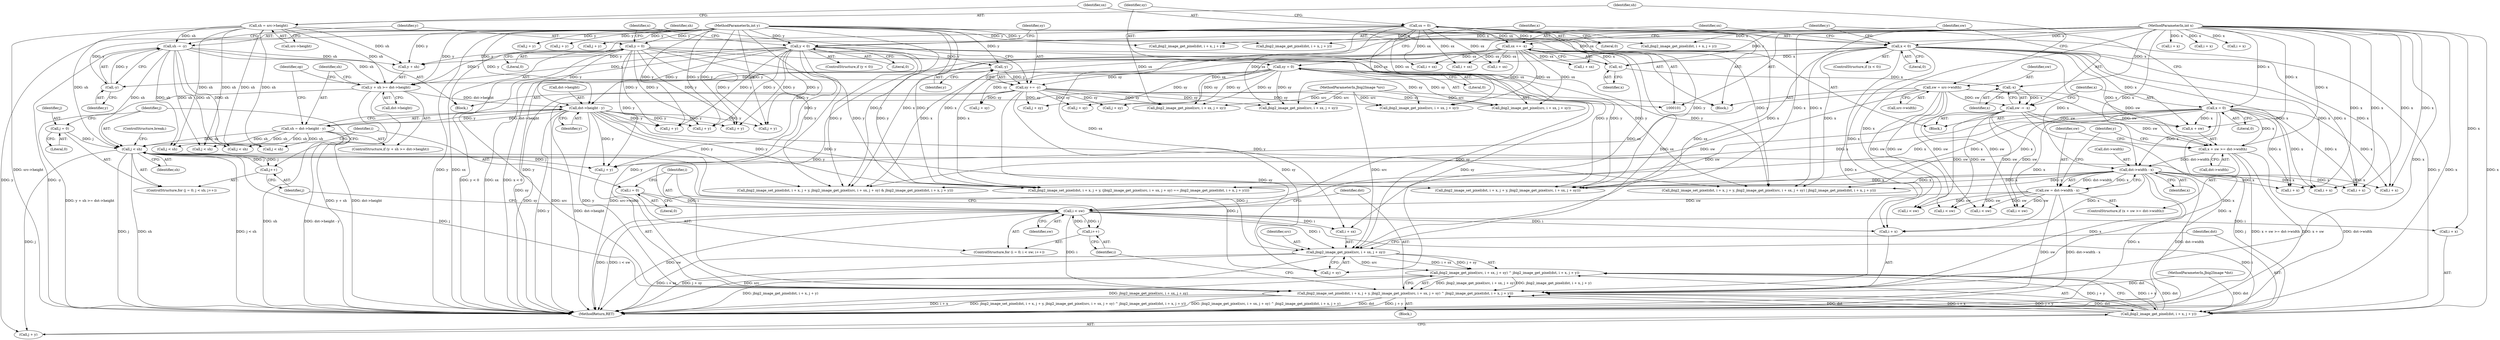 digraph "0_ghostscript_e698d5c11d27212aa1098bc5b1673a3378563092_4@pointer" {
"1000320" [label="(Call,jbig2_image_get_pixel(src, i + sx, j + sy))"];
"1000104" [label="(MethodParameterIn,Jbig2Image *src)"];
"1000305" [label="(Call,i < sw)"];
"1000308" [label="(Call,i++)"];
"1000302" [label="(Call,i = 0)"];
"1000171" [label="(Call,sw = dst->width - x)"];
"1000173" [label="(Call,dst->width - x)"];
"1000164" [label="(Call,x + sw >= dst->width)"];
"1000132" [label="(Call,x < 0)"];
"1000105" [label="(MethodParameterIn,int x)"];
"1000144" [label="(Call,x = 0)"];
"1000140" [label="(Call,sw -= -x)"];
"1000142" [label="(Call,-x)"];
"1000138" [label="(Call,-x)"];
"1000112" [label="(Call,sw = src->width)"];
"1000124" [label="(Call,sx = 0)"];
"1000136" [label="(Call,sx += -x)"];
"1000295" [label="(Call,j < sh)"];
"1000292" [label="(Call,j = 0)"];
"1000298" [label="(Call,j++)"];
"1000186" [label="(Call,sh = dst->height - y)"];
"1000188" [label="(Call,dst->height - y)"];
"1000179" [label="(Call,y + sh >= dst->height)"];
"1000148" [label="(Call,y < 0)"];
"1000106" [label="(MethodParameterIn,int y)"];
"1000160" [label="(Call,y = 0)"];
"1000156" [label="(Call,sh -= -y)"];
"1000158" [label="(Call,-y)"];
"1000154" [label="(Call,-y)"];
"1000118" [label="(Call,sh = src->height)"];
"1000128" [label="(Call,sy = 0)"];
"1000152" [label="(Call,sy += -y)"];
"1000319" [label="(Call,jbig2_image_get_pixel(src, i + sx, j + sy) ^ jbig2_image_get_pixel(dst, i + x, j + y))"];
"1000311" [label="(Call,jbig2_image_set_pixel(dst, i + x, j + y, jbig2_image_get_pixel(src, i + sx, j + sy) ^ jbig2_image_get_pixel(dst, i + x, j + y)))"];
"1000328" [label="(Call,jbig2_image_get_pixel(dst, i + x, j + y))"];
"1000258" [label="(Call,i < sw)"];
"1000140" [label="(Call,sw -= -x)"];
"1000424" [label="(MethodReturn,RET)"];
"1000172" [label="(Identifier,sw)"];
"1000181" [label="(Identifier,y)"];
"1000136" [label="(Call,sx += -x)"];
"1000415" [label="(Call,i + sx)"];
"1000228" [label="(Call,i + sx)"];
"1000147" [label="(ControlStructure,if (y < 0))"];
"1000139" [label="(Identifier,x)"];
"1000142" [label="(Call,-x)"];
"1000192" [label="(Identifier,y)"];
"1000189" [label="(Call,dst->height)"];
"1000103" [label="(MethodParameterIn,Jbig2Image *dst)"];
"1000171" [label="(Call,sw = dst->width - x)"];
"1000298" [label="(Call,j++)"];
"1000174" [label="(Call,dst->width)"];
"1000151" [label="(Block,)"];
"1000296" [label="(Identifier,j)"];
"1000413" [label="(Call,jbig2_image_get_pixel(src, i + sx, j + sy))"];
"1000269" [label="(Call,j + y)"];
"1000114" [label="(Call,src->width)"];
"1000135" [label="(Block,)"];
"1000124" [label="(Call,sx = 0)"];
"1000307" [label="(Identifier,sw)"];
"1000313" [label="(Call,i + x)"];
"1000316" [label="(Call,j + y)"];
"1000201" [label="(Call,j < sh)"];
"1000163" [label="(ControlStructure,if (x + sw >= dst->width))"];
"1000164" [label="(Call,x + sw >= dst->width)"];
"1000266" [label="(Call,i + x)"];
"1000186" [label="(Call,sh = dst->height - y)"];
"1000380" [label="(Call,j + y)"];
"1000162" [label="(Literal,0)"];
"1000410" [label="(Call,j + y)"];
"1000319" [label="(Call,jbig2_image_get_pixel(src, i + sx, j + sy) ^ jbig2_image_get_pixel(dst, i + x, j + y))"];
"1000226" [label="(Call,jbig2_image_get_pixel(src, i + sx, j + sy))"];
"1000295" [label="(Call,j < sh)"];
"1000141" [label="(Identifier,sw)"];
"1000134" [label="(Literal,0)"];
"1000105" [label="(MethodParameterIn,int x)"];
"1000106" [label="(MethodParameterIn,int y)"];
"1000143" [label="(Identifier,x)"];
"1000363" [label="(Call,j + y)"];
"1000125" [label="(Identifier,sx)"];
"1000129" [label="(Identifier,sy)"];
"1000330" [label="(Call,i + x)"];
"1000291" [label="(ControlStructure,for (j = 0; j < sh; j++))"];
"1000148" [label="(Call,y < 0)"];
"1000231" [label="(Call,j + sy)"];
"1000405" [label="(Call,jbig2_image_set_pixel(dst, i + x, j + y, jbig2_image_get_pixel(src, i + sx, j + sy)))"];
"1000325" [label="(Call,j + sy)"];
"1000322" [label="(Call,i + sx)"];
"1000153" [label="(Identifier,sy)"];
"1000149" [label="(Identifier,y)"];
"1000286" [label="(Call,j + y)"];
"1000358" [label="(Call,jbig2_image_set_pixel(dst, i + x, j + y, (jbig2_image_get_pixel(src, i + sx, j + sy) == jbig2_image_get_pixel(dst, i + x, j + y))))"];
"1000160" [label="(Call,y = 0)"];
"1000222" [label="(Call,j + y)"];
"1000158" [label="(Call,-y)"];
"1000293" [label="(Identifier,j)"];
"1000166" [label="(Identifier,x)"];
"1000131" [label="(ControlStructure,if (x < 0))"];
"1000219" [label="(Call,i + x)"];
"1000310" [label="(Block,)"];
"1000108" [label="(Block,)"];
"1000264" [label="(Call,jbig2_image_set_pixel(dst, i + x, j + y, jbig2_image_get_pixel(src, i + sx, j + sy) & jbig2_image_get_pixel(dst, i + x, j + y)))"];
"1000375" [label="(Call,jbig2_image_get_pixel(dst, i + x, j + y))"];
"1000194" [label="(Identifier,op)"];
"1000137" [label="(Identifier,sx)"];
"1000333" [label="(Call,j + y)"];
"1000161" [label="(Identifier,y)"];
"1000360" [label="(Call,i + x)"];
"1000306" [label="(Identifier,i)"];
"1000367" [label="(Call,jbig2_image_get_pixel(src, i + sx, j + sy))"];
"1000177" [label="(Identifier,x)"];
"1000236" [label="(Call,i + x)"];
"1000159" [label="(Identifier,y)"];
"1000321" [label="(Identifier,src)"];
"1000113" [label="(Identifier,sw)"];
"1000399" [label="(Call,i < sw)"];
"1000112" [label="(Call,sw = src->width)"];
"1000187" [label="(Identifier,sh)"];
"1000389" [label="(Call,j < sh)"];
"1000138" [label="(Call,-x)"];
"1000278" [label="(Call,j + sy)"];
"1000283" [label="(Call,i + x)"];
"1000188" [label="(Call,dst->height - y)"];
"1000183" [label="(Call,dst->height)"];
"1000152" [label="(Call,sy += -y)"];
"1000146" [label="(Literal,0)"];
"1000352" [label="(Call,i < sw)"];
"1000328" [label="(Call,jbig2_image_get_pixel(dst, i + x, j + y))"];
"1000132" [label="(Call,x < 0)"];
"1000156" [label="(Call,sh -= -y)"];
"1000118" [label="(Call,sh = src->height)"];
"1000294" [label="(Literal,0)"];
"1000297" [label="(Identifier,sh)"];
"1000407" [label="(Call,i + x)"];
"1000234" [label="(Call,jbig2_image_get_pixel(dst, i + x, j + y))"];
"1000292" [label="(Call,j = 0)"];
"1000178" [label="(ControlStructure,if (y + sh >= dst->height))"];
"1000150" [label="(Literal,0)"];
"1000157" [label="(Identifier,sh)"];
"1000120" [label="(Call,src->height)"];
"1000126" [label="(Literal,0)"];
"1000104" [label="(MethodParameterIn,Jbig2Image *src)"];
"1000133" [label="(Identifier,x)"];
"1000418" [label="(Call,j + sy)"];
"1000154" [label="(Call,-y)"];
"1000155" [label="(Identifier,y)"];
"1000128" [label="(Call,sy = 0)"];
"1000273" [label="(Call,jbig2_image_get_pixel(src, i + sx, j + sy))"];
"1000342" [label="(Call,j < sh)"];
"1000311" [label="(Call,jbig2_image_set_pixel(dst, i + x, j + y, jbig2_image_get_pixel(src, i + sx, j + sy) ^ jbig2_image_get_pixel(dst, i + x, j + y)))"];
"1000312" [label="(Identifier,dst)"];
"1000369" [label="(Call,i + sx)"];
"1000179" [label="(Call,y + sh >= dst->height)"];
"1000145" [label="(Identifier,x)"];
"1000320" [label="(Call,jbig2_image_get_pixel(src, i + sx, j + sy))"];
"1000130" [label="(Literal,0)"];
"1000302" [label="(Call,i = 0)"];
"1000305" [label="(Call,i < sw)"];
"1000119" [label="(Identifier,sh)"];
"1000217" [label="(Call,jbig2_image_set_pixel(dst, i + x, j + y, jbig2_image_get_pixel(src, i + sx, j + sy) | jbig2_image_get_pixel(dst, i + x, j + y)))"];
"1000144" [label="(Call,x = 0)"];
"1000168" [label="(Call,dst->width)"];
"1000304" [label="(Literal,0)"];
"1000275" [label="(Call,i + sx)"];
"1000303" [label="(Identifier,i)"];
"1000372" [label="(Call,j + sy)"];
"1000299" [label="(Identifier,j)"];
"1000329" [label="(Identifier,dst)"];
"1000173" [label="(Call,dst->width - x)"];
"1000165" [label="(Call,x + sw)"];
"1000336" [label="(ControlStructure,break;)"];
"1000281" [label="(Call,jbig2_image_get_pixel(dst, i + x, j + y))"];
"1000309" [label="(Identifier,i)"];
"1000301" [label="(ControlStructure,for (i = 0; i < sw; i++))"];
"1000239" [label="(Call,j + y)"];
"1000377" [label="(Call,i + x)"];
"1000180" [label="(Call,y + sh)"];
"1000211" [label="(Call,i < sw)"];
"1000248" [label="(Call,j < sh)"];
"1000308" [label="(Call,i++)"];
"1000320" -> "1000319"  [label="AST: "];
"1000320" -> "1000325"  [label="CFG: "];
"1000321" -> "1000320"  [label="AST: "];
"1000322" -> "1000320"  [label="AST: "];
"1000325" -> "1000320"  [label="AST: "];
"1000329" -> "1000320"  [label="CFG: "];
"1000320" -> "1000424"  [label="DDG: i + sx"];
"1000320" -> "1000424"  [label="DDG: j + sy"];
"1000320" -> "1000424"  [label="DDG: src"];
"1000320" -> "1000319"  [label="DDG: src"];
"1000320" -> "1000319"  [label="DDG: i + sx"];
"1000320" -> "1000319"  [label="DDG: j + sy"];
"1000104" -> "1000320"  [label="DDG: src"];
"1000305" -> "1000320"  [label="DDG: i"];
"1000124" -> "1000320"  [label="DDG: sx"];
"1000136" -> "1000320"  [label="DDG: sx"];
"1000295" -> "1000320"  [label="DDG: j"];
"1000128" -> "1000320"  [label="DDG: sy"];
"1000152" -> "1000320"  [label="DDG: sy"];
"1000104" -> "1000101"  [label="AST: "];
"1000104" -> "1000424"  [label="DDG: src"];
"1000104" -> "1000226"  [label="DDG: src"];
"1000104" -> "1000273"  [label="DDG: src"];
"1000104" -> "1000367"  [label="DDG: src"];
"1000104" -> "1000413"  [label="DDG: src"];
"1000305" -> "1000301"  [label="AST: "];
"1000305" -> "1000307"  [label="CFG: "];
"1000306" -> "1000305"  [label="AST: "];
"1000307" -> "1000305"  [label="AST: "];
"1000312" -> "1000305"  [label="CFG: "];
"1000299" -> "1000305"  [label="CFG: "];
"1000305" -> "1000424"  [label="DDG: i < sw"];
"1000305" -> "1000424"  [label="DDG: sw"];
"1000305" -> "1000424"  [label="DDG: i"];
"1000308" -> "1000305"  [label="DDG: i"];
"1000302" -> "1000305"  [label="DDG: i"];
"1000171" -> "1000305"  [label="DDG: sw"];
"1000140" -> "1000305"  [label="DDG: sw"];
"1000112" -> "1000305"  [label="DDG: sw"];
"1000305" -> "1000308"  [label="DDG: i"];
"1000305" -> "1000311"  [label="DDG: i"];
"1000305" -> "1000313"  [label="DDG: i"];
"1000305" -> "1000322"  [label="DDG: i"];
"1000305" -> "1000328"  [label="DDG: i"];
"1000305" -> "1000330"  [label="DDG: i"];
"1000308" -> "1000301"  [label="AST: "];
"1000308" -> "1000309"  [label="CFG: "];
"1000309" -> "1000308"  [label="AST: "];
"1000306" -> "1000308"  [label="CFG: "];
"1000302" -> "1000301"  [label="AST: "];
"1000302" -> "1000304"  [label="CFG: "];
"1000303" -> "1000302"  [label="AST: "];
"1000304" -> "1000302"  [label="AST: "];
"1000306" -> "1000302"  [label="CFG: "];
"1000171" -> "1000163"  [label="AST: "];
"1000171" -> "1000173"  [label="CFG: "];
"1000172" -> "1000171"  [label="AST: "];
"1000173" -> "1000171"  [label="AST: "];
"1000181" -> "1000171"  [label="CFG: "];
"1000171" -> "1000424"  [label="DDG: sw"];
"1000171" -> "1000424"  [label="DDG: dst->width - x"];
"1000173" -> "1000171"  [label="DDG: dst->width"];
"1000173" -> "1000171"  [label="DDG: x"];
"1000171" -> "1000211"  [label="DDG: sw"];
"1000171" -> "1000258"  [label="DDG: sw"];
"1000171" -> "1000352"  [label="DDG: sw"];
"1000171" -> "1000399"  [label="DDG: sw"];
"1000173" -> "1000177"  [label="CFG: "];
"1000174" -> "1000173"  [label="AST: "];
"1000177" -> "1000173"  [label="AST: "];
"1000173" -> "1000424"  [label="DDG: x"];
"1000173" -> "1000424"  [label="DDG: dst->width"];
"1000164" -> "1000173"  [label="DDG: dst->width"];
"1000105" -> "1000173"  [label="DDG: x"];
"1000132" -> "1000173"  [label="DDG: x"];
"1000144" -> "1000173"  [label="DDG: x"];
"1000173" -> "1000217"  [label="DDG: x"];
"1000173" -> "1000219"  [label="DDG: x"];
"1000173" -> "1000264"  [label="DDG: x"];
"1000173" -> "1000266"  [label="DDG: x"];
"1000173" -> "1000311"  [label="DDG: x"];
"1000173" -> "1000313"  [label="DDG: x"];
"1000173" -> "1000358"  [label="DDG: x"];
"1000173" -> "1000360"  [label="DDG: x"];
"1000173" -> "1000405"  [label="DDG: x"];
"1000173" -> "1000407"  [label="DDG: x"];
"1000164" -> "1000163"  [label="AST: "];
"1000164" -> "1000168"  [label="CFG: "];
"1000165" -> "1000164"  [label="AST: "];
"1000168" -> "1000164"  [label="AST: "];
"1000172" -> "1000164"  [label="CFG: "];
"1000181" -> "1000164"  [label="CFG: "];
"1000164" -> "1000424"  [label="DDG: dst->width"];
"1000164" -> "1000424"  [label="DDG: x + sw >= dst->width"];
"1000164" -> "1000424"  [label="DDG: x + sw"];
"1000132" -> "1000164"  [label="DDG: x"];
"1000144" -> "1000164"  [label="DDG: x"];
"1000105" -> "1000164"  [label="DDG: x"];
"1000140" -> "1000164"  [label="DDG: sw"];
"1000112" -> "1000164"  [label="DDG: sw"];
"1000132" -> "1000131"  [label="AST: "];
"1000132" -> "1000134"  [label="CFG: "];
"1000133" -> "1000132"  [label="AST: "];
"1000134" -> "1000132"  [label="AST: "];
"1000137" -> "1000132"  [label="CFG: "];
"1000149" -> "1000132"  [label="CFG: "];
"1000132" -> "1000424"  [label="DDG: x < 0"];
"1000105" -> "1000132"  [label="DDG: x"];
"1000132" -> "1000138"  [label="DDG: x"];
"1000132" -> "1000165"  [label="DDG: x"];
"1000132" -> "1000217"  [label="DDG: x"];
"1000132" -> "1000219"  [label="DDG: x"];
"1000132" -> "1000264"  [label="DDG: x"];
"1000132" -> "1000266"  [label="DDG: x"];
"1000132" -> "1000311"  [label="DDG: x"];
"1000132" -> "1000313"  [label="DDG: x"];
"1000132" -> "1000358"  [label="DDG: x"];
"1000132" -> "1000360"  [label="DDG: x"];
"1000132" -> "1000405"  [label="DDG: x"];
"1000132" -> "1000407"  [label="DDG: x"];
"1000105" -> "1000101"  [label="AST: "];
"1000105" -> "1000424"  [label="DDG: x"];
"1000105" -> "1000138"  [label="DDG: x"];
"1000105" -> "1000142"  [label="DDG: x"];
"1000105" -> "1000144"  [label="DDG: x"];
"1000105" -> "1000165"  [label="DDG: x"];
"1000105" -> "1000217"  [label="DDG: x"];
"1000105" -> "1000219"  [label="DDG: x"];
"1000105" -> "1000234"  [label="DDG: x"];
"1000105" -> "1000236"  [label="DDG: x"];
"1000105" -> "1000264"  [label="DDG: x"];
"1000105" -> "1000266"  [label="DDG: x"];
"1000105" -> "1000281"  [label="DDG: x"];
"1000105" -> "1000283"  [label="DDG: x"];
"1000105" -> "1000311"  [label="DDG: x"];
"1000105" -> "1000313"  [label="DDG: x"];
"1000105" -> "1000328"  [label="DDG: x"];
"1000105" -> "1000330"  [label="DDG: x"];
"1000105" -> "1000358"  [label="DDG: x"];
"1000105" -> "1000360"  [label="DDG: x"];
"1000105" -> "1000375"  [label="DDG: x"];
"1000105" -> "1000377"  [label="DDG: x"];
"1000105" -> "1000405"  [label="DDG: x"];
"1000105" -> "1000407"  [label="DDG: x"];
"1000144" -> "1000135"  [label="AST: "];
"1000144" -> "1000146"  [label="CFG: "];
"1000145" -> "1000144"  [label="AST: "];
"1000146" -> "1000144"  [label="AST: "];
"1000149" -> "1000144"  [label="CFG: "];
"1000144" -> "1000165"  [label="DDG: x"];
"1000144" -> "1000217"  [label="DDG: x"];
"1000144" -> "1000219"  [label="DDG: x"];
"1000144" -> "1000264"  [label="DDG: x"];
"1000144" -> "1000266"  [label="DDG: x"];
"1000144" -> "1000311"  [label="DDG: x"];
"1000144" -> "1000313"  [label="DDG: x"];
"1000144" -> "1000358"  [label="DDG: x"];
"1000144" -> "1000360"  [label="DDG: x"];
"1000144" -> "1000405"  [label="DDG: x"];
"1000144" -> "1000407"  [label="DDG: x"];
"1000140" -> "1000135"  [label="AST: "];
"1000140" -> "1000142"  [label="CFG: "];
"1000141" -> "1000140"  [label="AST: "];
"1000142" -> "1000140"  [label="AST: "];
"1000145" -> "1000140"  [label="CFG: "];
"1000140" -> "1000424"  [label="DDG: -x"];
"1000142" -> "1000140"  [label="DDG: x"];
"1000112" -> "1000140"  [label="DDG: sw"];
"1000140" -> "1000165"  [label="DDG: sw"];
"1000140" -> "1000211"  [label="DDG: sw"];
"1000140" -> "1000258"  [label="DDG: sw"];
"1000140" -> "1000352"  [label="DDG: sw"];
"1000140" -> "1000399"  [label="DDG: sw"];
"1000142" -> "1000143"  [label="CFG: "];
"1000143" -> "1000142"  [label="AST: "];
"1000138" -> "1000142"  [label="DDG: x"];
"1000138" -> "1000136"  [label="AST: "];
"1000138" -> "1000139"  [label="CFG: "];
"1000139" -> "1000138"  [label="AST: "];
"1000136" -> "1000138"  [label="CFG: "];
"1000138" -> "1000136"  [label="DDG: x"];
"1000112" -> "1000108"  [label="AST: "];
"1000112" -> "1000114"  [label="CFG: "];
"1000113" -> "1000112"  [label="AST: "];
"1000114" -> "1000112"  [label="AST: "];
"1000119" -> "1000112"  [label="CFG: "];
"1000112" -> "1000424"  [label="DDG: src->width"];
"1000112" -> "1000165"  [label="DDG: sw"];
"1000112" -> "1000211"  [label="DDG: sw"];
"1000112" -> "1000258"  [label="DDG: sw"];
"1000112" -> "1000352"  [label="DDG: sw"];
"1000112" -> "1000399"  [label="DDG: sw"];
"1000124" -> "1000108"  [label="AST: "];
"1000124" -> "1000126"  [label="CFG: "];
"1000125" -> "1000124"  [label="AST: "];
"1000126" -> "1000124"  [label="AST: "];
"1000129" -> "1000124"  [label="CFG: "];
"1000124" -> "1000424"  [label="DDG: sx"];
"1000124" -> "1000136"  [label="DDG: sx"];
"1000124" -> "1000226"  [label="DDG: sx"];
"1000124" -> "1000228"  [label="DDG: sx"];
"1000124" -> "1000273"  [label="DDG: sx"];
"1000124" -> "1000275"  [label="DDG: sx"];
"1000124" -> "1000322"  [label="DDG: sx"];
"1000124" -> "1000367"  [label="DDG: sx"];
"1000124" -> "1000369"  [label="DDG: sx"];
"1000124" -> "1000413"  [label="DDG: sx"];
"1000124" -> "1000415"  [label="DDG: sx"];
"1000136" -> "1000135"  [label="AST: "];
"1000137" -> "1000136"  [label="AST: "];
"1000141" -> "1000136"  [label="CFG: "];
"1000136" -> "1000424"  [label="DDG: sx"];
"1000136" -> "1000226"  [label="DDG: sx"];
"1000136" -> "1000228"  [label="DDG: sx"];
"1000136" -> "1000273"  [label="DDG: sx"];
"1000136" -> "1000275"  [label="DDG: sx"];
"1000136" -> "1000322"  [label="DDG: sx"];
"1000136" -> "1000367"  [label="DDG: sx"];
"1000136" -> "1000369"  [label="DDG: sx"];
"1000136" -> "1000413"  [label="DDG: sx"];
"1000136" -> "1000415"  [label="DDG: sx"];
"1000295" -> "1000291"  [label="AST: "];
"1000295" -> "1000297"  [label="CFG: "];
"1000296" -> "1000295"  [label="AST: "];
"1000297" -> "1000295"  [label="AST: "];
"1000303" -> "1000295"  [label="CFG: "];
"1000336" -> "1000295"  [label="CFG: "];
"1000295" -> "1000424"  [label="DDG: j"];
"1000295" -> "1000424"  [label="DDG: sh"];
"1000295" -> "1000424"  [label="DDG: j < sh"];
"1000292" -> "1000295"  [label="DDG: j"];
"1000298" -> "1000295"  [label="DDG: j"];
"1000186" -> "1000295"  [label="DDG: sh"];
"1000156" -> "1000295"  [label="DDG: sh"];
"1000118" -> "1000295"  [label="DDG: sh"];
"1000295" -> "1000298"  [label="DDG: j"];
"1000295" -> "1000311"  [label="DDG: j"];
"1000295" -> "1000316"  [label="DDG: j"];
"1000295" -> "1000325"  [label="DDG: j"];
"1000295" -> "1000328"  [label="DDG: j"];
"1000295" -> "1000333"  [label="DDG: j"];
"1000292" -> "1000291"  [label="AST: "];
"1000292" -> "1000294"  [label="CFG: "];
"1000293" -> "1000292"  [label="AST: "];
"1000294" -> "1000292"  [label="AST: "];
"1000296" -> "1000292"  [label="CFG: "];
"1000298" -> "1000291"  [label="AST: "];
"1000298" -> "1000299"  [label="CFG: "];
"1000299" -> "1000298"  [label="AST: "];
"1000296" -> "1000298"  [label="CFG: "];
"1000186" -> "1000178"  [label="AST: "];
"1000186" -> "1000188"  [label="CFG: "];
"1000187" -> "1000186"  [label="AST: "];
"1000188" -> "1000186"  [label="AST: "];
"1000194" -> "1000186"  [label="CFG: "];
"1000186" -> "1000424"  [label="DDG: dst->height - y"];
"1000186" -> "1000424"  [label="DDG: sh"];
"1000188" -> "1000186"  [label="DDG: dst->height"];
"1000188" -> "1000186"  [label="DDG: y"];
"1000186" -> "1000201"  [label="DDG: sh"];
"1000186" -> "1000248"  [label="DDG: sh"];
"1000186" -> "1000342"  [label="DDG: sh"];
"1000186" -> "1000389"  [label="DDG: sh"];
"1000188" -> "1000192"  [label="CFG: "];
"1000189" -> "1000188"  [label="AST: "];
"1000192" -> "1000188"  [label="AST: "];
"1000188" -> "1000424"  [label="DDG: dst->height"];
"1000188" -> "1000424"  [label="DDG: y"];
"1000179" -> "1000188"  [label="DDG: dst->height"];
"1000106" -> "1000188"  [label="DDG: y"];
"1000148" -> "1000188"  [label="DDG: y"];
"1000160" -> "1000188"  [label="DDG: y"];
"1000188" -> "1000217"  [label="DDG: y"];
"1000188" -> "1000222"  [label="DDG: y"];
"1000188" -> "1000264"  [label="DDG: y"];
"1000188" -> "1000269"  [label="DDG: y"];
"1000188" -> "1000311"  [label="DDG: y"];
"1000188" -> "1000316"  [label="DDG: y"];
"1000188" -> "1000358"  [label="DDG: y"];
"1000188" -> "1000363"  [label="DDG: y"];
"1000188" -> "1000405"  [label="DDG: y"];
"1000188" -> "1000410"  [label="DDG: y"];
"1000179" -> "1000178"  [label="AST: "];
"1000179" -> "1000183"  [label="CFG: "];
"1000180" -> "1000179"  [label="AST: "];
"1000183" -> "1000179"  [label="AST: "];
"1000187" -> "1000179"  [label="CFG: "];
"1000194" -> "1000179"  [label="CFG: "];
"1000179" -> "1000424"  [label="DDG: y + sh >= dst->height"];
"1000179" -> "1000424"  [label="DDG: y + sh"];
"1000179" -> "1000424"  [label="DDG: dst->height"];
"1000148" -> "1000179"  [label="DDG: y"];
"1000160" -> "1000179"  [label="DDG: y"];
"1000106" -> "1000179"  [label="DDG: y"];
"1000156" -> "1000179"  [label="DDG: sh"];
"1000118" -> "1000179"  [label="DDG: sh"];
"1000148" -> "1000147"  [label="AST: "];
"1000148" -> "1000150"  [label="CFG: "];
"1000149" -> "1000148"  [label="AST: "];
"1000150" -> "1000148"  [label="AST: "];
"1000153" -> "1000148"  [label="CFG: "];
"1000166" -> "1000148"  [label="CFG: "];
"1000148" -> "1000424"  [label="DDG: y < 0"];
"1000106" -> "1000148"  [label="DDG: y"];
"1000148" -> "1000154"  [label="DDG: y"];
"1000148" -> "1000180"  [label="DDG: y"];
"1000148" -> "1000217"  [label="DDG: y"];
"1000148" -> "1000222"  [label="DDG: y"];
"1000148" -> "1000264"  [label="DDG: y"];
"1000148" -> "1000269"  [label="DDG: y"];
"1000148" -> "1000311"  [label="DDG: y"];
"1000148" -> "1000316"  [label="DDG: y"];
"1000148" -> "1000358"  [label="DDG: y"];
"1000148" -> "1000363"  [label="DDG: y"];
"1000148" -> "1000405"  [label="DDG: y"];
"1000148" -> "1000410"  [label="DDG: y"];
"1000106" -> "1000101"  [label="AST: "];
"1000106" -> "1000424"  [label="DDG: y"];
"1000106" -> "1000154"  [label="DDG: y"];
"1000106" -> "1000158"  [label="DDG: y"];
"1000106" -> "1000160"  [label="DDG: y"];
"1000106" -> "1000180"  [label="DDG: y"];
"1000106" -> "1000217"  [label="DDG: y"];
"1000106" -> "1000222"  [label="DDG: y"];
"1000106" -> "1000234"  [label="DDG: y"];
"1000106" -> "1000239"  [label="DDG: y"];
"1000106" -> "1000264"  [label="DDG: y"];
"1000106" -> "1000269"  [label="DDG: y"];
"1000106" -> "1000281"  [label="DDG: y"];
"1000106" -> "1000286"  [label="DDG: y"];
"1000106" -> "1000311"  [label="DDG: y"];
"1000106" -> "1000316"  [label="DDG: y"];
"1000106" -> "1000328"  [label="DDG: y"];
"1000106" -> "1000333"  [label="DDG: y"];
"1000106" -> "1000358"  [label="DDG: y"];
"1000106" -> "1000363"  [label="DDG: y"];
"1000106" -> "1000375"  [label="DDG: y"];
"1000106" -> "1000380"  [label="DDG: y"];
"1000106" -> "1000405"  [label="DDG: y"];
"1000106" -> "1000410"  [label="DDG: y"];
"1000160" -> "1000151"  [label="AST: "];
"1000160" -> "1000162"  [label="CFG: "];
"1000161" -> "1000160"  [label="AST: "];
"1000162" -> "1000160"  [label="AST: "];
"1000166" -> "1000160"  [label="CFG: "];
"1000160" -> "1000180"  [label="DDG: y"];
"1000160" -> "1000217"  [label="DDG: y"];
"1000160" -> "1000222"  [label="DDG: y"];
"1000160" -> "1000264"  [label="DDG: y"];
"1000160" -> "1000269"  [label="DDG: y"];
"1000160" -> "1000311"  [label="DDG: y"];
"1000160" -> "1000316"  [label="DDG: y"];
"1000160" -> "1000358"  [label="DDG: y"];
"1000160" -> "1000363"  [label="DDG: y"];
"1000160" -> "1000405"  [label="DDG: y"];
"1000160" -> "1000410"  [label="DDG: y"];
"1000156" -> "1000151"  [label="AST: "];
"1000156" -> "1000158"  [label="CFG: "];
"1000157" -> "1000156"  [label="AST: "];
"1000158" -> "1000156"  [label="AST: "];
"1000161" -> "1000156"  [label="CFG: "];
"1000156" -> "1000424"  [label="DDG: -y"];
"1000158" -> "1000156"  [label="DDG: y"];
"1000118" -> "1000156"  [label="DDG: sh"];
"1000156" -> "1000180"  [label="DDG: sh"];
"1000156" -> "1000201"  [label="DDG: sh"];
"1000156" -> "1000248"  [label="DDG: sh"];
"1000156" -> "1000342"  [label="DDG: sh"];
"1000156" -> "1000389"  [label="DDG: sh"];
"1000158" -> "1000159"  [label="CFG: "];
"1000159" -> "1000158"  [label="AST: "];
"1000154" -> "1000158"  [label="DDG: y"];
"1000154" -> "1000152"  [label="AST: "];
"1000154" -> "1000155"  [label="CFG: "];
"1000155" -> "1000154"  [label="AST: "];
"1000152" -> "1000154"  [label="CFG: "];
"1000154" -> "1000152"  [label="DDG: y"];
"1000118" -> "1000108"  [label="AST: "];
"1000118" -> "1000120"  [label="CFG: "];
"1000119" -> "1000118"  [label="AST: "];
"1000120" -> "1000118"  [label="AST: "];
"1000125" -> "1000118"  [label="CFG: "];
"1000118" -> "1000424"  [label="DDG: src->height"];
"1000118" -> "1000180"  [label="DDG: sh"];
"1000118" -> "1000201"  [label="DDG: sh"];
"1000118" -> "1000248"  [label="DDG: sh"];
"1000118" -> "1000342"  [label="DDG: sh"];
"1000118" -> "1000389"  [label="DDG: sh"];
"1000128" -> "1000108"  [label="AST: "];
"1000128" -> "1000130"  [label="CFG: "];
"1000129" -> "1000128"  [label="AST: "];
"1000130" -> "1000128"  [label="AST: "];
"1000133" -> "1000128"  [label="CFG: "];
"1000128" -> "1000424"  [label="DDG: sy"];
"1000128" -> "1000152"  [label="DDG: sy"];
"1000128" -> "1000226"  [label="DDG: sy"];
"1000128" -> "1000231"  [label="DDG: sy"];
"1000128" -> "1000273"  [label="DDG: sy"];
"1000128" -> "1000278"  [label="DDG: sy"];
"1000128" -> "1000325"  [label="DDG: sy"];
"1000128" -> "1000367"  [label="DDG: sy"];
"1000128" -> "1000372"  [label="DDG: sy"];
"1000128" -> "1000413"  [label="DDG: sy"];
"1000128" -> "1000418"  [label="DDG: sy"];
"1000152" -> "1000151"  [label="AST: "];
"1000153" -> "1000152"  [label="AST: "];
"1000157" -> "1000152"  [label="CFG: "];
"1000152" -> "1000424"  [label="DDG: sy"];
"1000152" -> "1000226"  [label="DDG: sy"];
"1000152" -> "1000231"  [label="DDG: sy"];
"1000152" -> "1000273"  [label="DDG: sy"];
"1000152" -> "1000278"  [label="DDG: sy"];
"1000152" -> "1000325"  [label="DDG: sy"];
"1000152" -> "1000367"  [label="DDG: sy"];
"1000152" -> "1000372"  [label="DDG: sy"];
"1000152" -> "1000413"  [label="DDG: sy"];
"1000152" -> "1000418"  [label="DDG: sy"];
"1000319" -> "1000311"  [label="AST: "];
"1000319" -> "1000328"  [label="CFG: "];
"1000328" -> "1000319"  [label="AST: "];
"1000311" -> "1000319"  [label="CFG: "];
"1000319" -> "1000424"  [label="DDG: jbig2_image_get_pixel(dst, i + x, j + y)"];
"1000319" -> "1000424"  [label="DDG: jbig2_image_get_pixel(src, i + sx, j + sy)"];
"1000319" -> "1000311"  [label="DDG: jbig2_image_get_pixel(src, i + sx, j + sy)"];
"1000319" -> "1000311"  [label="DDG: jbig2_image_get_pixel(dst, i + x, j + y)"];
"1000328" -> "1000319"  [label="DDG: dst"];
"1000328" -> "1000319"  [label="DDG: i + x"];
"1000328" -> "1000319"  [label="DDG: j + y"];
"1000311" -> "1000310"  [label="AST: "];
"1000312" -> "1000311"  [label="AST: "];
"1000313" -> "1000311"  [label="AST: "];
"1000316" -> "1000311"  [label="AST: "];
"1000309" -> "1000311"  [label="CFG: "];
"1000311" -> "1000424"  [label="DDG: dst"];
"1000311" -> "1000424"  [label="DDG: j + y"];
"1000311" -> "1000424"  [label="DDG: i + x"];
"1000311" -> "1000424"  [label="DDG: jbig2_image_set_pixel(dst, i + x, j + y, jbig2_image_get_pixel(src, i + sx, j + sy) ^ jbig2_image_get_pixel(dst, i + x, j + y))"];
"1000311" -> "1000424"  [label="DDG: jbig2_image_get_pixel(src, i + sx, j + sy) ^ jbig2_image_get_pixel(dst, i + x, j + y)"];
"1000328" -> "1000311"  [label="DDG: dst"];
"1000328" -> "1000311"  [label="DDG: i + x"];
"1000328" -> "1000311"  [label="DDG: j + y"];
"1000103" -> "1000311"  [label="DDG: dst"];
"1000311" -> "1000328"  [label="DDG: dst"];
"1000328" -> "1000333"  [label="CFG: "];
"1000329" -> "1000328"  [label="AST: "];
"1000330" -> "1000328"  [label="AST: "];
"1000333" -> "1000328"  [label="AST: "];
"1000103" -> "1000328"  [label="DDG: dst"];
}
